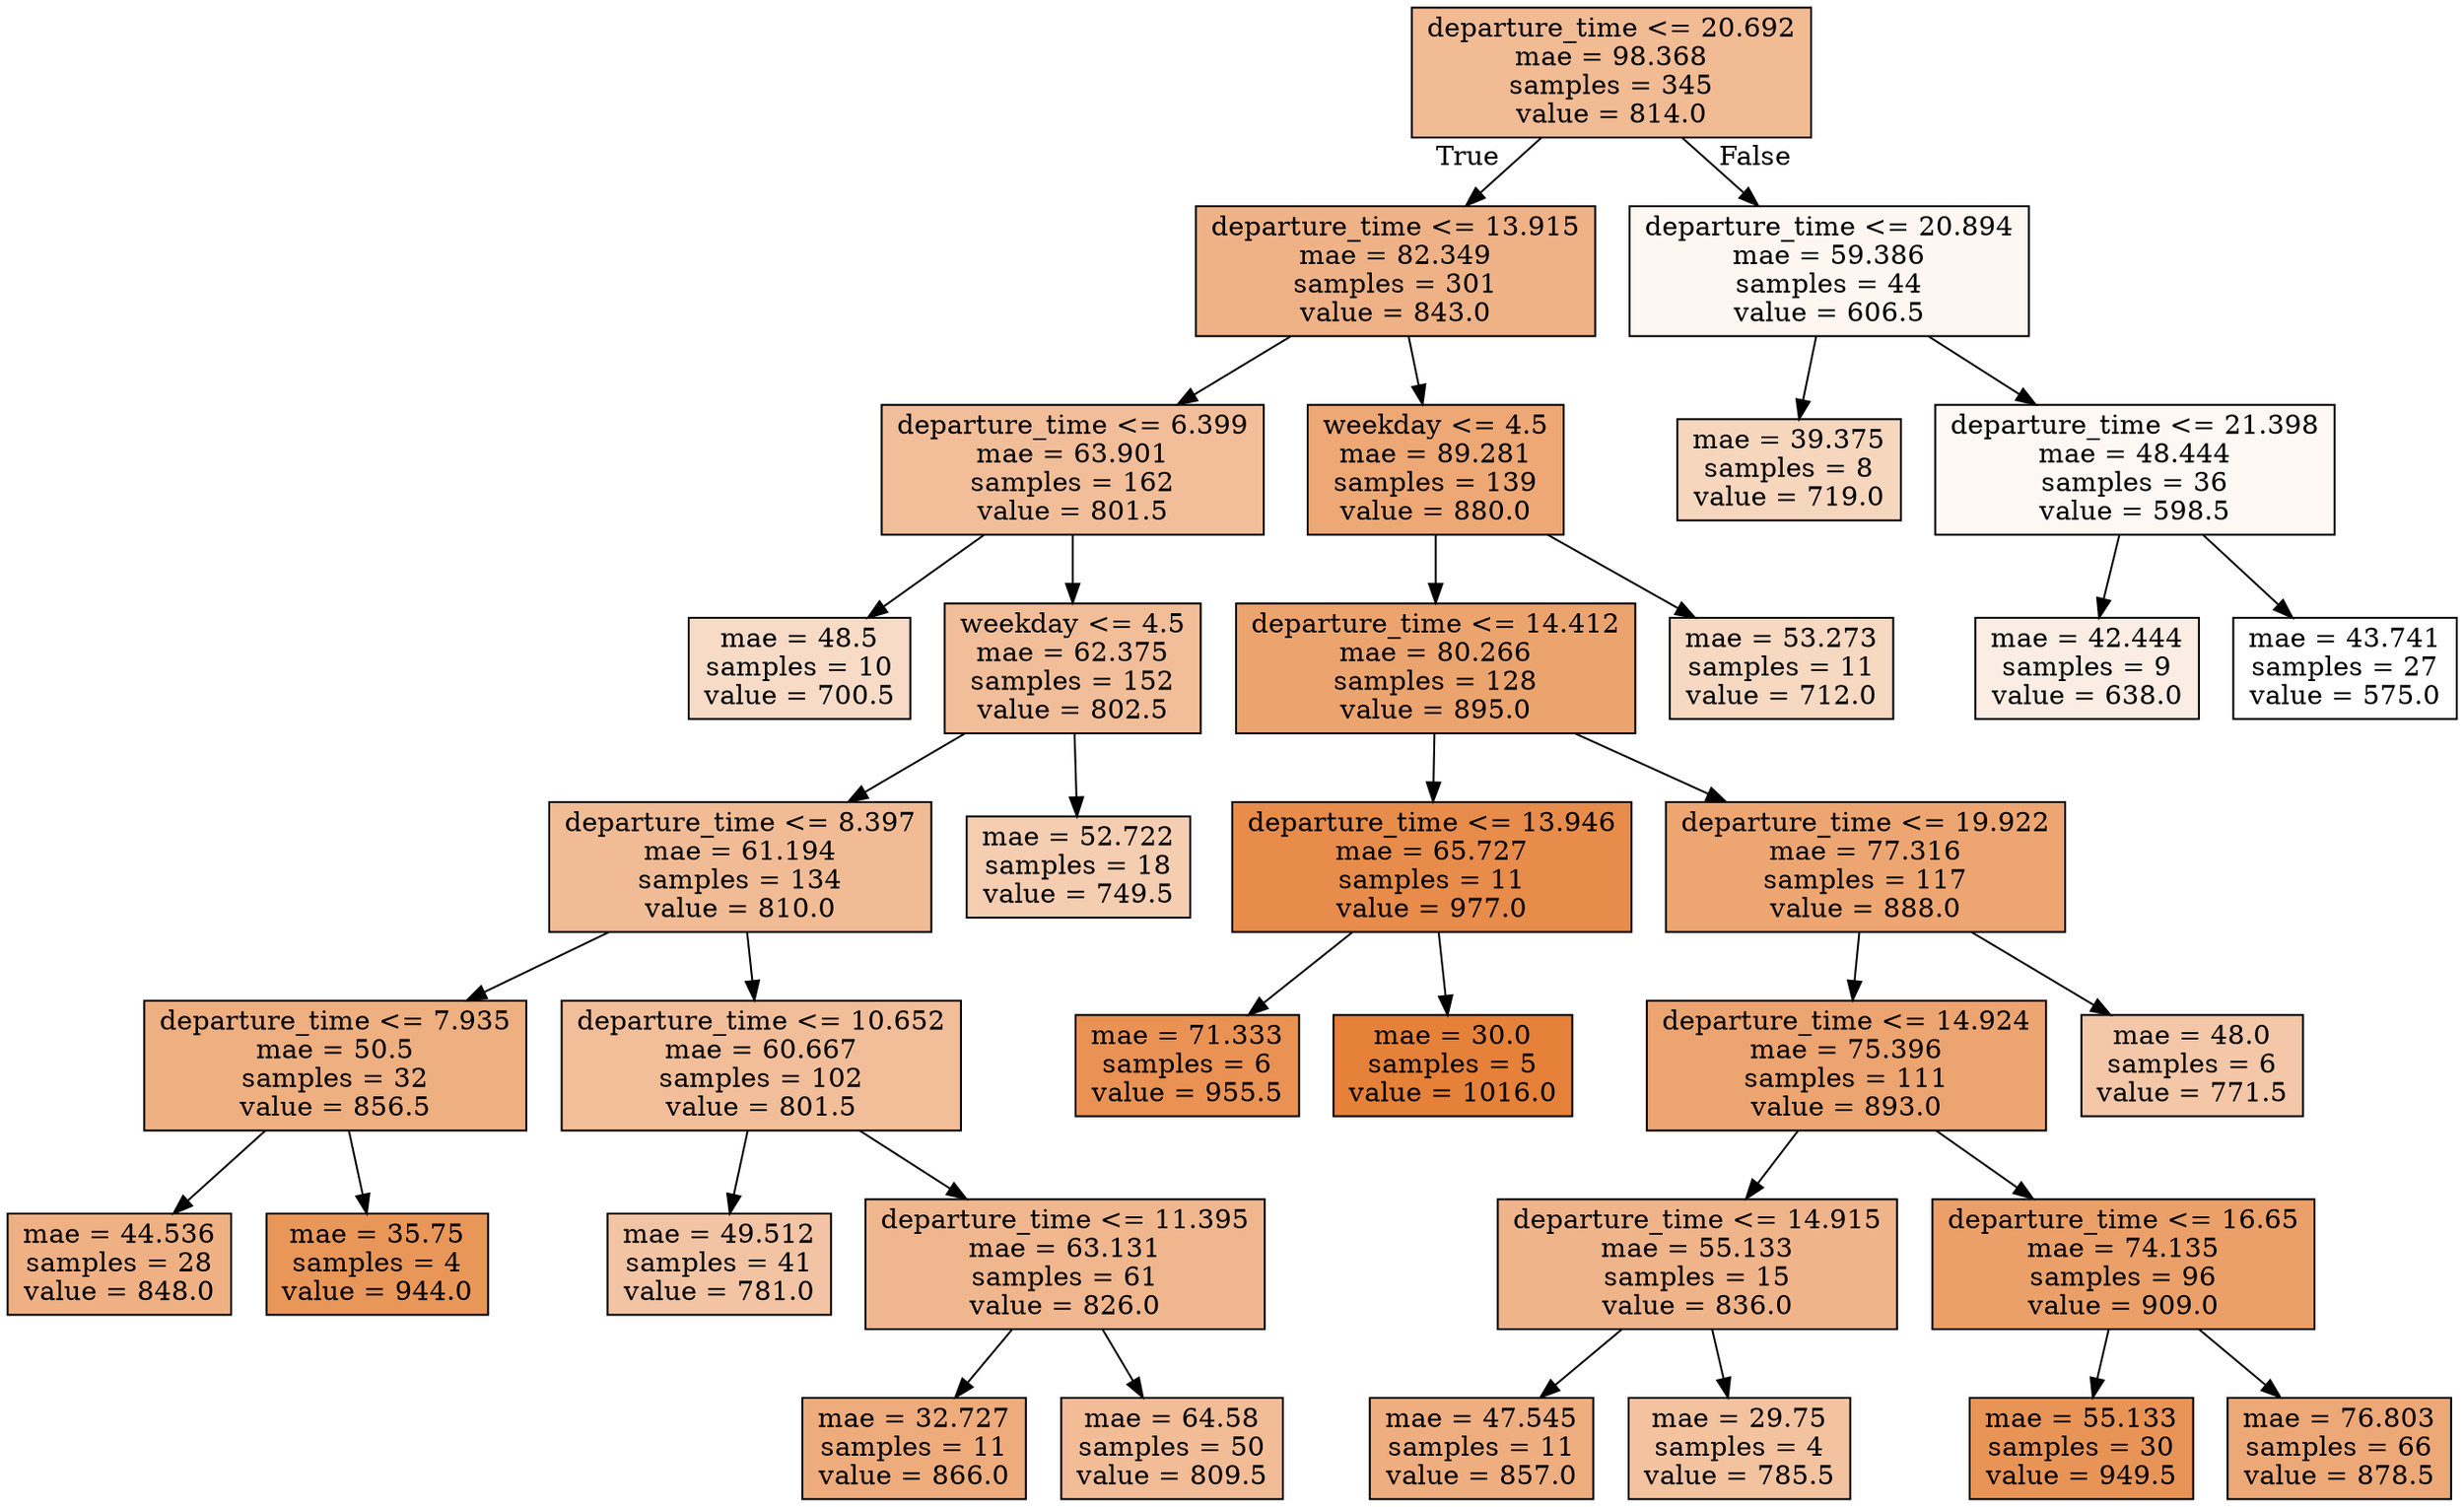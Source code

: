 digraph Tree {
node [shape=box, style="filled", color="black"] ;
0 [label="departure_time <= 20.692\nmae = 98.368\nsamples = 345\nvalue = 814.0", fillcolor="#f1bb94"] ;
1 [label="departure_time <= 13.915\nmae = 82.349\nsamples = 301\nvalue = 843.0", fillcolor="#efb287"] ;
0 -> 1 [labeldistance=2.5, labelangle=45, headlabel="True"] ;
3 [label="departure_time <= 6.399\nmae = 63.901\nsamples = 162\nvalue = 801.5", fillcolor="#f2be99"] ;
1 -> 3 ;
17 [label="mae = 48.5\nsamples = 10\nvalue = 700.5", fillcolor="#f8dbc7"] ;
3 -> 17 ;
18 [label="weekday <= 4.5\nmae = 62.375\nsamples = 152\nvalue = 802.5", fillcolor="#f2be99"] ;
3 -> 18 ;
19 [label="departure_time <= 8.397\nmae = 61.194\nsamples = 134\nvalue = 810.0", fillcolor="#f1bc95"] ;
18 -> 19 ;
21 [label="departure_time <= 7.935\nmae = 50.5\nsamples = 32\nvalue = 856.5", fillcolor="#eeaf81"] ;
19 -> 21 ;
27 [label="mae = 44.536\nsamples = 28\nvalue = 848.0", fillcolor="#efb184"] ;
21 -> 27 ;
28 [label="mae = 35.75\nsamples = 4\nvalue = 944.0", fillcolor="#e99659"] ;
21 -> 28 ;
22 [label="departure_time <= 10.652\nmae = 60.667\nsamples = 102\nvalue = 801.5", fillcolor="#f2be99"] ;
19 -> 22 ;
23 [label="mae = 49.512\nsamples = 41\nvalue = 781.0", fillcolor="#f3c4a3"] ;
22 -> 23 ;
24 [label="departure_time <= 11.395\nmae = 63.131\nsamples = 61\nvalue = 826.0", fillcolor="#f0b78e"] ;
22 -> 24 ;
25 [label="mae = 32.727\nsamples = 11\nvalue = 866.0", fillcolor="#eeac7c"] ;
24 -> 25 ;
26 [label="mae = 64.58\nsamples = 50\nvalue = 809.5", fillcolor="#f1bc96"] ;
24 -> 26 ;
20 [label="mae = 52.722\nsamples = 18\nvalue = 749.5", fillcolor="#f5cdb1"] ;
18 -> 20 ;
4 [label="weekday <= 4.5\nmae = 89.281\nsamples = 139\nvalue = 880.0", fillcolor="#eda876"] ;
1 -> 4 ;
5 [label="departure_time <= 14.412\nmae = 80.266\nsamples = 128\nvalue = 895.0", fillcolor="#eca46f"] ;
4 -> 5 ;
9 [label="departure_time <= 13.946\nmae = 65.727\nsamples = 11\nvalue = 977.0", fillcolor="#e78c4b"] ;
5 -> 9 ;
33 [label="mae = 71.333\nsamples = 6\nvalue = 955.5", fillcolor="#e99254"] ;
9 -> 33 ;
34 [label="mae = 30.0\nsamples = 5\nvalue = 1016.0", fillcolor="#e58139"] ;
9 -> 34 ;
10 [label="departure_time <= 19.922\nmae = 77.316\nsamples = 117\nvalue = 888.0", fillcolor="#eda672"] ;
5 -> 10 ;
11 [label="departure_time <= 14.924\nmae = 75.396\nsamples = 111\nvalue = 893.0", fillcolor="#eca470"] ;
10 -> 11 ;
13 [label="departure_time <= 14.915\nmae = 55.133\nsamples = 15\nvalue = 836.0", fillcolor="#f0b48a"] ;
11 -> 13 ;
29 [label="mae = 47.545\nsamples = 11\nvalue = 857.0", fillcolor="#eeae80"] ;
13 -> 29 ;
30 [label="mae = 29.75\nsamples = 4\nvalue = 785.5", fillcolor="#f3c3a0"] ;
13 -> 30 ;
14 [label="departure_time <= 16.65\nmae = 74.135\nsamples = 96\nvalue = 909.0", fillcolor="#eba069"] ;
11 -> 14 ;
15 [label="mae = 55.133\nsamples = 30\nvalue = 949.5", fillcolor="#e99457"] ;
14 -> 15 ;
16 [label="mae = 76.803\nsamples = 66\nvalue = 878.5", fillcolor="#eda877"] ;
14 -> 16 ;
12 [label="mae = 48.0\nsamples = 6\nvalue = 771.5", fillcolor="#f3c7a7"] ;
10 -> 12 ;
6 [label="mae = 53.273\nsamples = 11\nvalue = 712.0", fillcolor="#f7d8c1"] ;
4 -> 6 ;
2 [label="departure_time <= 20.894\nmae = 59.386\nsamples = 44\nvalue = 606.5", fillcolor="#fdf6f1"] ;
0 -> 2 [labeldistance=2.5, labelangle=-45, headlabel="False"] ;
7 [label="mae = 39.375\nsamples = 8\nvalue = 719.0", fillcolor="#f7d6be"] ;
2 -> 7 ;
8 [label="departure_time <= 21.398\nmae = 48.444\nsamples = 36\nvalue = 598.5", fillcolor="#fef8f4"] ;
2 -> 8 ;
31 [label="mae = 42.444\nsamples = 9\nvalue = 638.0", fillcolor="#fbede3"] ;
8 -> 31 ;
32 [label="mae = 43.741\nsamples = 27\nvalue = 575.0", fillcolor="#ffffff"] ;
8 -> 32 ;
}
